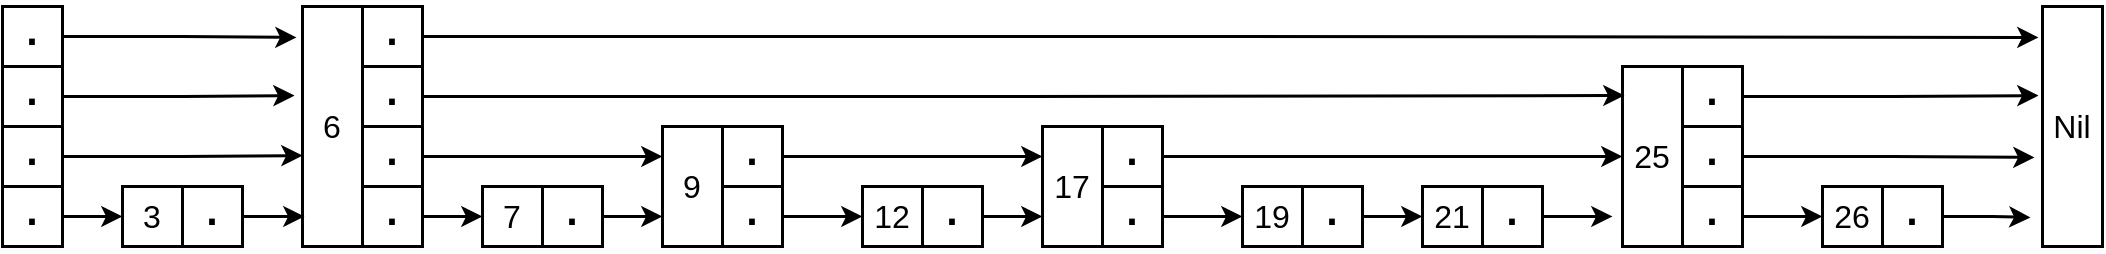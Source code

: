 <mxfile version="22.0.2" type="device">
  <diagram name="第 1 页" id="Z367AgfPrHzLCmTnbFLy">
    <mxGraphModel dx="1416" dy="894" grid="1" gridSize="10" guides="1" tooltips="1" connect="1" arrows="1" fold="1" page="1" pageScale="1" pageWidth="827" pageHeight="1169" math="0" shadow="0">
      <root>
        <mxCell id="0" />
        <mxCell id="1" parent="0" />
        <mxCell id="u_PgNrHbstNSmnOv9OLF-68" style="edgeStyle=orthogonalEdgeStyle;rounded=0;orthogonalLoop=1;jettySize=auto;html=1;exitX=1;exitY=0.5;exitDx=0;exitDy=0;entryX=-0.1;entryY=0.129;entryDx=0;entryDy=0;entryPerimeter=0;fontSize=16;fontStyle=0;strokeWidth=1.5;" parent="1" source="u_PgNrHbstNSmnOv9OLF-1" target="u_PgNrHbstNSmnOv9OLF-5" edge="1">
          <mxGeometry relative="1" as="geometry">
            <mxPoint x="280" y="105" as="targetPoint" />
          </mxGeometry>
        </mxCell>
        <mxCell id="u_PgNrHbstNSmnOv9OLF-1" value="&lt;span style=&quot;font-size: 30px;&quot;&gt;&lt;font style=&quot;font-size: 30px;&quot;&gt;·&lt;/font&gt;&lt;/span&gt;" style="rounded=0;whiteSpace=wrap;html=1;fontSize=30;fontStyle=0;strokeWidth=1.5;" parent="1" vertex="1">
          <mxGeometry x="140" y="90" width="30" height="30" as="geometry" />
        </mxCell>
        <mxCell id="u_PgNrHbstNSmnOv9OLF-67" style="edgeStyle=orthogonalEdgeStyle;rounded=0;orthogonalLoop=1;jettySize=auto;html=1;exitX=1;exitY=0.5;exitDx=0;exitDy=0;entryX=-0.133;entryY=0.371;entryDx=0;entryDy=0;entryPerimeter=0;fontSize=16;fontStyle=0;strokeWidth=1.5;" parent="1" source="u_PgNrHbstNSmnOv9OLF-2" target="u_PgNrHbstNSmnOv9OLF-5" edge="1">
          <mxGeometry relative="1" as="geometry">
            <mxPoint x="280" y="135" as="targetPoint" />
          </mxGeometry>
        </mxCell>
        <mxCell id="u_PgNrHbstNSmnOv9OLF-2" value="&lt;span style=&quot;border-color: var(--border-color); font-size: 30px;&quot;&gt;&lt;font style=&quot;border-color: var(--border-color); font-size: 30px;&quot;&gt;·&lt;/font&gt;&lt;/span&gt;" style="rounded=0;whiteSpace=wrap;html=1;fontSize=30;fontStyle=0;strokeWidth=1.5;" parent="1" vertex="1">
          <mxGeometry x="140" y="120" width="30" height="30" as="geometry" />
        </mxCell>
        <mxCell id="u_PgNrHbstNSmnOv9OLF-3" value="&lt;span style=&quot;border-color: var(--border-color); font-size: 30px;&quot;&gt;&lt;font style=&quot;border-color: var(--border-color); font-size: 30px;&quot;&gt;·&lt;/font&gt;&lt;/span&gt;" style="rounded=0;whiteSpace=wrap;html=1;fontSize=30;fontStyle=0;strokeWidth=1.5;" parent="1" vertex="1">
          <mxGeometry x="140" y="150" width="30" height="30" as="geometry" />
        </mxCell>
        <mxCell id="u_PgNrHbstNSmnOv9OLF-64" style="edgeStyle=orthogonalEdgeStyle;rounded=0;orthogonalLoop=1;jettySize=auto;html=1;exitX=1;exitY=0.5;exitDx=0;exitDy=0;entryX=0;entryY=0.5;entryDx=0;entryDy=0;fontSize=16;fontStyle=0;strokeWidth=1.5;" parent="1" source="u_PgNrHbstNSmnOv9OLF-4" target="u_PgNrHbstNSmnOv9OLF-7" edge="1">
          <mxGeometry relative="1" as="geometry" />
        </mxCell>
        <mxCell id="u_PgNrHbstNSmnOv9OLF-4" value="&lt;span style=&quot;border-color: var(--border-color); font-size: 30px;&quot;&gt;&lt;font style=&quot;border-color: var(--border-color); font-size: 30px;&quot;&gt;·&lt;/font&gt;&lt;/span&gt;" style="rounded=0;whiteSpace=wrap;html=1;fontSize=30;fontStyle=0;strokeWidth=1.5;" parent="1" vertex="1">
          <mxGeometry x="140" y="180" width="30" height="30" as="geometry" />
        </mxCell>
        <mxCell id="u_PgNrHbstNSmnOv9OLF-5" value="6" style="rounded=0;whiteSpace=wrap;html=1;fontSize=16;fontStyle=0;strokeWidth=1.5;" parent="1" vertex="1">
          <mxGeometry x="290" y="90" width="30" height="120" as="geometry" />
        </mxCell>
        <mxCell id="u_PgNrHbstNSmnOv9OLF-10" value="" style="group;fontSize=16;fontStyle=0;rounded=0;strokeWidth=1.5;" parent="1" vertex="1" connectable="0">
          <mxGeometry x="200" y="180" width="60" height="30" as="geometry" />
        </mxCell>
        <mxCell id="u_PgNrHbstNSmnOv9OLF-6" value="&lt;span style=&quot;font-size: 30px;&quot;&gt;&lt;font style=&quot;font-size: 30px;&quot;&gt;·&lt;/font&gt;&lt;/span&gt;" style="rounded=0;whiteSpace=wrap;html=1;fontSize=30;fontStyle=0;strokeWidth=1.5;" parent="u_PgNrHbstNSmnOv9OLF-10" vertex="1">
          <mxGeometry x="30" width="30" height="30" as="geometry" />
        </mxCell>
        <mxCell id="u_PgNrHbstNSmnOv9OLF-7" value="3" style="rounded=0;whiteSpace=wrap;html=1;fontStyle=0;fontSize=16;strokeWidth=1.5;" parent="u_PgNrHbstNSmnOv9OLF-10" vertex="1">
          <mxGeometry width="30" height="30" as="geometry" />
        </mxCell>
        <mxCell id="u_PgNrHbstNSmnOv9OLF-15" value="&lt;span style=&quot;font-size: 30px;&quot;&gt;&lt;font style=&quot;font-size: 30px;&quot;&gt;·&lt;/font&gt;&lt;/span&gt;" style="rounded=0;whiteSpace=wrap;html=1;fontSize=30;fontStyle=0;strokeWidth=1.5;" parent="1" vertex="1">
          <mxGeometry x="320" y="90" width="30" height="30" as="geometry" />
        </mxCell>
        <mxCell id="u_PgNrHbstNSmnOv9OLF-16" value="&lt;span style=&quot;border-color: var(--border-color); font-size: 30px;&quot;&gt;&lt;font style=&quot;border-color: var(--border-color); font-size: 30px;&quot;&gt;·&lt;/font&gt;&lt;/span&gt;" style="rounded=0;whiteSpace=wrap;html=1;fontSize=30;fontStyle=0;strokeWidth=1.5;" parent="1" vertex="1">
          <mxGeometry x="320" y="120" width="30" height="30" as="geometry" />
        </mxCell>
        <mxCell id="u_PgNrHbstNSmnOv9OLF-71" style="edgeStyle=orthogonalEdgeStyle;rounded=0;orthogonalLoop=1;jettySize=auto;html=1;exitX=1;exitY=0.5;exitDx=0;exitDy=0;entryX=0;entryY=0.25;entryDx=0;entryDy=0;fontSize=16;fontStyle=0;strokeWidth=1.5;" parent="1" source="u_PgNrHbstNSmnOv9OLF-17" target="u_PgNrHbstNSmnOv9OLF-26" edge="1">
          <mxGeometry relative="1" as="geometry" />
        </mxCell>
        <mxCell id="u_PgNrHbstNSmnOv9OLF-17" value="&lt;span style=&quot;border-color: var(--border-color); font-size: 30px;&quot;&gt;&lt;font style=&quot;border-color: var(--border-color); font-size: 30px;&quot;&gt;·&lt;/font&gt;&lt;/span&gt;" style="rounded=0;whiteSpace=wrap;html=1;fontSize=30;fontStyle=0;strokeWidth=1.5;" parent="1" vertex="1">
          <mxGeometry x="320" y="150" width="30" height="30" as="geometry" />
        </mxCell>
        <mxCell id="u_PgNrHbstNSmnOv9OLF-70" style="edgeStyle=orthogonalEdgeStyle;rounded=0;orthogonalLoop=1;jettySize=auto;html=1;exitX=1;exitY=0.5;exitDx=0;exitDy=0;entryX=0;entryY=0.5;entryDx=0;entryDy=0;fontSize=16;fontStyle=0;strokeWidth=1.5;" parent="1" source="u_PgNrHbstNSmnOv9OLF-18" target="u_PgNrHbstNSmnOv9OLF-21" edge="1">
          <mxGeometry relative="1" as="geometry" />
        </mxCell>
        <mxCell id="u_PgNrHbstNSmnOv9OLF-18" value="&lt;span style=&quot;border-color: var(--border-color); font-size: 30px;&quot;&gt;&lt;font style=&quot;border-color: var(--border-color); font-size: 30px;&quot;&gt;·&lt;/font&gt;&lt;/span&gt;" style="rounded=0;whiteSpace=wrap;html=1;fontSize=30;fontStyle=0;strokeWidth=1.5;" parent="1" vertex="1">
          <mxGeometry x="320" y="180" width="30" height="30" as="geometry" />
        </mxCell>
        <mxCell id="u_PgNrHbstNSmnOv9OLF-19" value="" style="group;fontSize=16;fontStyle=0;rounded=0;strokeWidth=1.5;" parent="1" vertex="1" connectable="0">
          <mxGeometry x="380" y="180" width="60" height="30" as="geometry" />
        </mxCell>
        <mxCell id="u_PgNrHbstNSmnOv9OLF-20" value="&lt;span style=&quot;font-size: 30px;&quot;&gt;&lt;font style=&quot;font-size: 30px;&quot;&gt;·&lt;/font&gt;&lt;/span&gt;" style="rounded=0;whiteSpace=wrap;html=1;fontSize=30;fontStyle=0;strokeWidth=1.5;" parent="u_PgNrHbstNSmnOv9OLF-19" vertex="1">
          <mxGeometry x="30" width="30" height="30" as="geometry" />
        </mxCell>
        <mxCell id="u_PgNrHbstNSmnOv9OLF-21" value="7" style="rounded=0;whiteSpace=wrap;html=1;fontSize=16;fontStyle=0;strokeWidth=1.5;" parent="u_PgNrHbstNSmnOv9OLF-19" vertex="1">
          <mxGeometry width="30" height="30" as="geometry" />
        </mxCell>
        <mxCell id="u_PgNrHbstNSmnOv9OLF-24" value="" style="group;fontSize=16;fontStyle=0;rounded=0;strokeWidth=1.5;" parent="1" vertex="1" connectable="0">
          <mxGeometry x="470" y="180" width="60" height="30" as="geometry" />
        </mxCell>
        <mxCell id="u_PgNrHbstNSmnOv9OLF-25" value="&lt;span style=&quot;font-size: 30px;&quot;&gt;&lt;font style=&quot;font-size: 30px;&quot;&gt;·&lt;/font&gt;&lt;/span&gt;" style="rounded=0;whiteSpace=wrap;html=1;fontSize=30;fontStyle=0;strokeWidth=1.5;" parent="u_PgNrHbstNSmnOv9OLF-24" vertex="1">
          <mxGeometry x="30" width="30" height="30" as="geometry" />
        </mxCell>
        <mxCell id="u_PgNrHbstNSmnOv9OLF-26" value="9" style="rounded=0;whiteSpace=wrap;html=1;fontSize=16;fontStyle=0;strokeWidth=1.5;" parent="u_PgNrHbstNSmnOv9OLF-24" vertex="1">
          <mxGeometry y="-30" width="30" height="60" as="geometry" />
        </mxCell>
        <mxCell id="u_PgNrHbstNSmnOv9OLF-74" style="edgeStyle=orthogonalEdgeStyle;rounded=0;orthogonalLoop=1;jettySize=auto;html=1;exitX=1;exitY=0.5;exitDx=0;exitDy=0;entryX=0;entryY=0.25;entryDx=0;entryDy=0;fontSize=16;fontStyle=0;strokeWidth=1.5;" parent="1" source="u_PgNrHbstNSmnOv9OLF-34" target="u_PgNrHbstNSmnOv9OLF-40" edge="1">
          <mxGeometry relative="1" as="geometry" />
        </mxCell>
        <mxCell id="u_PgNrHbstNSmnOv9OLF-34" value="&lt;span style=&quot;font-size: 30px;&quot;&gt;&lt;font style=&quot;font-size: 30px;&quot;&gt;·&lt;/font&gt;&lt;/span&gt;" style="rounded=0;whiteSpace=wrap;html=1;fontSize=30;fontStyle=0;strokeWidth=1.5;" parent="1" vertex="1">
          <mxGeometry x="500" y="150" width="30" height="30" as="geometry" />
        </mxCell>
        <mxCell id="u_PgNrHbstNSmnOv9OLF-35" value="" style="group;fontSize=16;fontStyle=0;rounded=0;strokeWidth=1.5;" parent="1" vertex="1" connectable="0">
          <mxGeometry x="570" y="180" width="60" height="30" as="geometry" />
        </mxCell>
        <mxCell id="u_PgNrHbstNSmnOv9OLF-36" value="&lt;span style=&quot;font-size: 30px;&quot;&gt;&lt;font style=&quot;font-size: 30px;&quot;&gt;·&lt;/font&gt;&lt;/span&gt;" style="rounded=0;whiteSpace=wrap;html=1;fontSize=30;fontStyle=0;strokeWidth=1.5;" parent="u_PgNrHbstNSmnOv9OLF-35" vertex="1">
          <mxGeometry x="30" width="30" height="30" as="geometry" />
        </mxCell>
        <mxCell id="u_PgNrHbstNSmnOv9OLF-37" value="12" style="rounded=0;whiteSpace=wrap;html=1;fontSize=16;fontStyle=0;strokeWidth=1.5;" parent="u_PgNrHbstNSmnOv9OLF-35" vertex="1">
          <mxGeometry width="30" height="30" as="geometry" />
        </mxCell>
        <mxCell id="u_PgNrHbstNSmnOv9OLF-38" value="" style="group;fontSize=16;fontStyle=0;rounded=0;strokeWidth=1.5;" parent="1" vertex="1" connectable="0">
          <mxGeometry x="660" y="180" width="60" height="30" as="geometry" />
        </mxCell>
        <mxCell id="u_PgNrHbstNSmnOv9OLF-39" value="&lt;span style=&quot;font-size: 30px;&quot;&gt;&lt;font style=&quot;font-size: 30px;&quot;&gt;·&lt;/font&gt;&lt;/span&gt;" style="rounded=0;whiteSpace=wrap;html=1;fontSize=30;fontStyle=0;strokeWidth=1.5;" parent="u_PgNrHbstNSmnOv9OLF-38" vertex="1">
          <mxGeometry x="30" width="30" height="30" as="geometry" />
        </mxCell>
        <mxCell id="u_PgNrHbstNSmnOv9OLF-40" value="17" style="rounded=0;whiteSpace=wrap;html=1;fontSize=16;fontStyle=0;strokeWidth=1.5;" parent="u_PgNrHbstNSmnOv9OLF-38" vertex="1">
          <mxGeometry y="-30" width="30" height="60" as="geometry" />
        </mxCell>
        <mxCell id="u_PgNrHbstNSmnOv9OLF-86" style="edgeStyle=orthogonalEdgeStyle;rounded=0;orthogonalLoop=1;jettySize=auto;html=1;exitX=1;exitY=0.5;exitDx=0;exitDy=0;entryX=0;entryY=0.5;entryDx=0;entryDy=0;fontSize=16;fontStyle=0;strokeWidth=1.5;" parent="1" source="u_PgNrHbstNSmnOv9OLF-41" target="u_PgNrHbstNSmnOv9OLF-55" edge="1">
          <mxGeometry relative="1" as="geometry" />
        </mxCell>
        <mxCell id="u_PgNrHbstNSmnOv9OLF-41" value="&lt;span style=&quot;font-size: 30px;&quot;&gt;&lt;font style=&quot;font-size: 30px;&quot;&gt;·&lt;/font&gt;&lt;/span&gt;" style="rounded=0;whiteSpace=wrap;html=1;fontSize=30;fontStyle=0;strokeWidth=1.5;" parent="1" vertex="1">
          <mxGeometry x="690" y="150" width="30" height="30" as="geometry" />
        </mxCell>
        <mxCell id="u_PgNrHbstNSmnOv9OLF-49" value="" style="group;fontSize=16;fontStyle=0;rounded=0;strokeWidth=1.5;" parent="1" vertex="1" connectable="0">
          <mxGeometry x="760" y="180" width="60" height="30" as="geometry" />
        </mxCell>
        <mxCell id="u_PgNrHbstNSmnOv9OLF-50" value="&lt;span style=&quot;font-size: 30px;&quot;&gt;&lt;font style=&quot;font-size: 30px;&quot;&gt;·&lt;/font&gt;&lt;/span&gt;" style="rounded=0;whiteSpace=wrap;html=1;fontSize=30;fontStyle=0;strokeWidth=1.5;" parent="u_PgNrHbstNSmnOv9OLF-49" vertex="1">
          <mxGeometry x="30" width="30" height="30" as="geometry" />
        </mxCell>
        <mxCell id="u_PgNrHbstNSmnOv9OLF-51" value="19" style="rounded=0;whiteSpace=wrap;html=1;fontSize=16;fontStyle=0;strokeWidth=1.5;" parent="u_PgNrHbstNSmnOv9OLF-49" vertex="1">
          <mxGeometry width="30" height="30" as="geometry" />
        </mxCell>
        <mxCell id="u_PgNrHbstNSmnOv9OLF-52" value="" style="group;fontSize=16;fontStyle=0;rounded=0;strokeWidth=1.5;" parent="1" vertex="1" connectable="0">
          <mxGeometry x="850" y="180" width="60" height="30" as="geometry" />
        </mxCell>
        <mxCell id="u_PgNrHbstNSmnOv9OLF-53" value="&lt;span style=&quot;font-size: 30px;&quot;&gt;&lt;font style=&quot;font-size: 30px;&quot;&gt;·&lt;/font&gt;&lt;/span&gt;" style="rounded=0;whiteSpace=wrap;html=1;fontSize=30;fontStyle=0;strokeWidth=1.5;" parent="u_PgNrHbstNSmnOv9OLF-52" vertex="1">
          <mxGeometry x="30" width="30" height="30" as="geometry" />
        </mxCell>
        <mxCell id="u_PgNrHbstNSmnOv9OLF-54" value="21" style="rounded=0;whiteSpace=wrap;html=1;fontSize=16;fontStyle=0;strokeWidth=1.5;" parent="u_PgNrHbstNSmnOv9OLF-52" vertex="1">
          <mxGeometry width="30" height="30" as="geometry" />
        </mxCell>
        <mxCell id="u_PgNrHbstNSmnOv9OLF-55" value="25" style="rounded=0;whiteSpace=wrap;html=1;fontSize=16;fontStyle=0;strokeWidth=1.5;" parent="1" vertex="1">
          <mxGeometry x="950" y="120" width="30" height="90" as="geometry" />
        </mxCell>
        <mxCell id="u_PgNrHbstNSmnOv9OLF-57" value="&lt;span style=&quot;border-color: var(--border-color); font-size: 30px;&quot;&gt;&lt;font style=&quot;border-color: var(--border-color); font-size: 30px;&quot;&gt;·&lt;/font&gt;&lt;/span&gt;" style="rounded=0;whiteSpace=wrap;html=1;fontSize=30;fontStyle=0;strokeWidth=1.5;" parent="1" vertex="1">
          <mxGeometry x="980" y="120" width="30" height="30" as="geometry" />
        </mxCell>
        <mxCell id="u_PgNrHbstNSmnOv9OLF-58" value="&lt;span style=&quot;border-color: var(--border-color); font-size: 30px;&quot;&gt;&lt;font style=&quot;border-color: var(--border-color); font-size: 30px;&quot;&gt;·&lt;/font&gt;&lt;/span&gt;" style="rounded=0;whiteSpace=wrap;html=1;fontSize=30;fontStyle=0;strokeWidth=1.5;" parent="1" vertex="1">
          <mxGeometry x="980" y="150" width="30" height="30" as="geometry" />
        </mxCell>
        <mxCell id="u_PgNrHbstNSmnOv9OLF-81" style="edgeStyle=orthogonalEdgeStyle;rounded=0;orthogonalLoop=1;jettySize=auto;html=1;exitX=1;exitY=0.5;exitDx=0;exitDy=0;entryX=0;entryY=0.5;entryDx=0;entryDy=0;fontSize=16;fontStyle=0;strokeWidth=1.5;" parent="1" source="u_PgNrHbstNSmnOv9OLF-59" target="u_PgNrHbstNSmnOv9OLF-62" edge="1">
          <mxGeometry relative="1" as="geometry" />
        </mxCell>
        <mxCell id="u_PgNrHbstNSmnOv9OLF-59" value="&lt;span style=&quot;border-color: var(--border-color); font-size: 30px;&quot;&gt;&lt;font style=&quot;border-color: var(--border-color); font-size: 30px;&quot;&gt;·&lt;/font&gt;&lt;/span&gt;" style="rounded=0;whiteSpace=wrap;html=1;fontSize=30;fontStyle=0;strokeWidth=1.5;" parent="1" vertex="1">
          <mxGeometry x="980" y="180" width="30" height="30" as="geometry" />
        </mxCell>
        <mxCell id="u_PgNrHbstNSmnOv9OLF-60" value="" style="group;fontSize=16;fontStyle=0;rounded=0;strokeWidth=1.5;" parent="1" vertex="1" connectable="0">
          <mxGeometry x="1050" y="180" width="60" height="30" as="geometry" />
        </mxCell>
        <mxCell id="u_PgNrHbstNSmnOv9OLF-61" value="&lt;span style=&quot;font-size: 30px;&quot;&gt;&lt;font style=&quot;font-size: 30px;&quot;&gt;·&lt;/font&gt;&lt;/span&gt;" style="rounded=0;whiteSpace=wrap;html=1;fontSize=30;fontStyle=0;strokeWidth=1.5;" parent="u_PgNrHbstNSmnOv9OLF-60" vertex="1">
          <mxGeometry x="30" width="30" height="30" as="geometry" />
        </mxCell>
        <mxCell id="u_PgNrHbstNSmnOv9OLF-62" value="26" style="rounded=0;whiteSpace=wrap;html=1;fontSize=16;fontStyle=0;strokeWidth=1.5;" parent="u_PgNrHbstNSmnOv9OLF-60" vertex="1">
          <mxGeometry width="30" height="30" as="geometry" />
        </mxCell>
        <mxCell id="u_PgNrHbstNSmnOv9OLF-63" value="Nil" style="rounded=0;whiteSpace=wrap;html=1;fontSize=16;fontStyle=0;strokeWidth=1.5;" parent="1" vertex="1">
          <mxGeometry x="1160" y="90" width="30" height="120" as="geometry" />
        </mxCell>
        <mxCell id="u_PgNrHbstNSmnOv9OLF-65" style="edgeStyle=orthogonalEdgeStyle;rounded=0;orthogonalLoop=1;jettySize=auto;html=1;exitX=1;exitY=0.5;exitDx=0;exitDy=0;entryX=0;entryY=0.621;entryDx=0;entryDy=0;entryPerimeter=0;fontSize=16;fontStyle=0;strokeWidth=1.5;" parent="1" source="u_PgNrHbstNSmnOv9OLF-3" target="u_PgNrHbstNSmnOv9OLF-5" edge="1">
          <mxGeometry relative="1" as="geometry">
            <mxPoint x="280" y="164" as="targetPoint" />
          </mxGeometry>
        </mxCell>
        <mxCell id="u_PgNrHbstNSmnOv9OLF-69" style="edgeStyle=orthogonalEdgeStyle;rounded=0;orthogonalLoop=1;jettySize=auto;html=1;exitX=1;exitY=0.5;exitDx=0;exitDy=0;entryX=0.033;entryY=0.879;entryDx=0;entryDy=0;entryPerimeter=0;fontSize=16;fontStyle=0;strokeWidth=1.5;" parent="1" source="u_PgNrHbstNSmnOv9OLF-6" target="u_PgNrHbstNSmnOv9OLF-5" edge="1">
          <mxGeometry relative="1" as="geometry" />
        </mxCell>
        <mxCell id="u_PgNrHbstNSmnOv9OLF-72" style="edgeStyle=orthogonalEdgeStyle;rounded=0;orthogonalLoop=1;jettySize=auto;html=1;exitX=1;exitY=0.5;exitDx=0;exitDy=0;entryX=0;entryY=0.75;entryDx=0;entryDy=0;fontSize=16;fontStyle=0;strokeWidth=1.5;" parent="1" source="u_PgNrHbstNSmnOv9OLF-20" target="u_PgNrHbstNSmnOv9OLF-26" edge="1">
          <mxGeometry relative="1" as="geometry" />
        </mxCell>
        <mxCell id="u_PgNrHbstNSmnOv9OLF-73" style="edgeStyle=orthogonalEdgeStyle;rounded=0;orthogonalLoop=1;jettySize=auto;html=1;exitX=1;exitY=0.5;exitDx=0;exitDy=0;entryX=0;entryY=0.5;entryDx=0;entryDy=0;fontSize=16;fontStyle=0;strokeWidth=1.5;" parent="1" source="u_PgNrHbstNSmnOv9OLF-25" target="u_PgNrHbstNSmnOv9OLF-37" edge="1">
          <mxGeometry relative="1" as="geometry" />
        </mxCell>
        <mxCell id="u_PgNrHbstNSmnOv9OLF-75" style="edgeStyle=orthogonalEdgeStyle;rounded=0;orthogonalLoop=1;jettySize=auto;html=1;exitX=1;exitY=0.5;exitDx=0;exitDy=0;entryX=0;entryY=0.75;entryDx=0;entryDy=0;fontSize=16;fontStyle=0;strokeWidth=1.5;" parent="1" source="u_PgNrHbstNSmnOv9OLF-36" target="u_PgNrHbstNSmnOv9OLF-40" edge="1">
          <mxGeometry relative="1" as="geometry" />
        </mxCell>
        <mxCell id="u_PgNrHbstNSmnOv9OLF-76" style="edgeStyle=orthogonalEdgeStyle;rounded=0;orthogonalLoop=1;jettySize=auto;html=1;exitX=1;exitY=0.5;exitDx=0;exitDy=0;entryX=0;entryY=0.5;entryDx=0;entryDy=0;fontSize=16;fontStyle=0;strokeWidth=1.5;" parent="1" source="u_PgNrHbstNSmnOv9OLF-39" target="u_PgNrHbstNSmnOv9OLF-51" edge="1">
          <mxGeometry relative="1" as="geometry" />
        </mxCell>
        <mxCell id="u_PgNrHbstNSmnOv9OLF-77" style="edgeStyle=orthogonalEdgeStyle;rounded=0;orthogonalLoop=1;jettySize=auto;html=1;exitX=1;exitY=0.5;exitDx=0;exitDy=0;entryX=0;entryY=0.5;entryDx=0;entryDy=0;fontSize=16;fontStyle=0;strokeWidth=1.5;" parent="1" source="u_PgNrHbstNSmnOv9OLF-50" target="u_PgNrHbstNSmnOv9OLF-54" edge="1">
          <mxGeometry relative="1" as="geometry" />
        </mxCell>
        <mxCell id="u_PgNrHbstNSmnOv9OLF-80" style="edgeStyle=orthogonalEdgeStyle;rounded=0;orthogonalLoop=1;jettySize=auto;html=1;exitX=1;exitY=0.5;exitDx=0;exitDy=0;entryX=-0.167;entryY=0.839;entryDx=0;entryDy=0;entryPerimeter=0;fontSize=16;fontStyle=0;strokeWidth=1.5;" parent="1" source="u_PgNrHbstNSmnOv9OLF-53" target="u_PgNrHbstNSmnOv9OLF-55" edge="1">
          <mxGeometry relative="1" as="geometry" />
        </mxCell>
        <mxCell id="u_PgNrHbstNSmnOv9OLF-82" style="edgeStyle=orthogonalEdgeStyle;rounded=0;orthogonalLoop=1;jettySize=auto;html=1;exitX=1;exitY=0.5;exitDx=0;exitDy=0;entryX=-0.2;entryY=0.879;entryDx=0;entryDy=0;entryPerimeter=0;fontSize=16;fontStyle=0;strokeWidth=1.5;" parent="1" source="u_PgNrHbstNSmnOv9OLF-61" target="u_PgNrHbstNSmnOv9OLF-63" edge="1">
          <mxGeometry relative="1" as="geometry" />
        </mxCell>
        <mxCell id="u_PgNrHbstNSmnOv9OLF-83" style="edgeStyle=orthogonalEdgeStyle;rounded=0;orthogonalLoop=1;jettySize=auto;html=1;exitX=1;exitY=0.5;exitDx=0;exitDy=0;entryX=-0.133;entryY=0.629;entryDx=0;entryDy=0;entryPerimeter=0;fontSize=16;fontStyle=0;strokeWidth=1.5;" parent="1" source="u_PgNrHbstNSmnOv9OLF-58" target="u_PgNrHbstNSmnOv9OLF-63" edge="1">
          <mxGeometry relative="1" as="geometry" />
        </mxCell>
        <mxCell id="u_PgNrHbstNSmnOv9OLF-85" style="edgeStyle=orthogonalEdgeStyle;rounded=0;orthogonalLoop=1;jettySize=auto;html=1;exitX=1;exitY=0.5;exitDx=0;exitDy=0;entryX=-0.067;entryY=0.371;entryDx=0;entryDy=0;entryPerimeter=0;fontSize=16;fontStyle=0;strokeWidth=1.5;" parent="1" source="u_PgNrHbstNSmnOv9OLF-57" target="u_PgNrHbstNSmnOv9OLF-63" edge="1">
          <mxGeometry relative="1" as="geometry" />
        </mxCell>
        <mxCell id="u_PgNrHbstNSmnOv9OLF-87" style="edgeStyle=orthogonalEdgeStyle;rounded=0;orthogonalLoop=1;jettySize=auto;html=1;exitX=1;exitY=0.5;exitDx=0;exitDy=0;entryX=0.033;entryY=0.161;entryDx=0;entryDy=0;entryPerimeter=0;fontSize=16;fontStyle=0;strokeWidth=1.5;" parent="1" source="u_PgNrHbstNSmnOv9OLF-16" target="u_PgNrHbstNSmnOv9OLF-55" edge="1">
          <mxGeometry relative="1" as="geometry" />
        </mxCell>
        <mxCell id="u_PgNrHbstNSmnOv9OLF-88" style="edgeStyle=orthogonalEdgeStyle;rounded=0;orthogonalLoop=1;jettySize=auto;html=1;exitX=1;exitY=0.5;exitDx=0;exitDy=0;entryX=-0.067;entryY=0.129;entryDx=0;entryDy=0;entryPerimeter=0;fontSize=16;fontStyle=0;strokeWidth=1.5;" parent="1" source="u_PgNrHbstNSmnOv9OLF-15" target="u_PgNrHbstNSmnOv9OLF-63" edge="1">
          <mxGeometry relative="1" as="geometry" />
        </mxCell>
      </root>
    </mxGraphModel>
  </diagram>
</mxfile>
